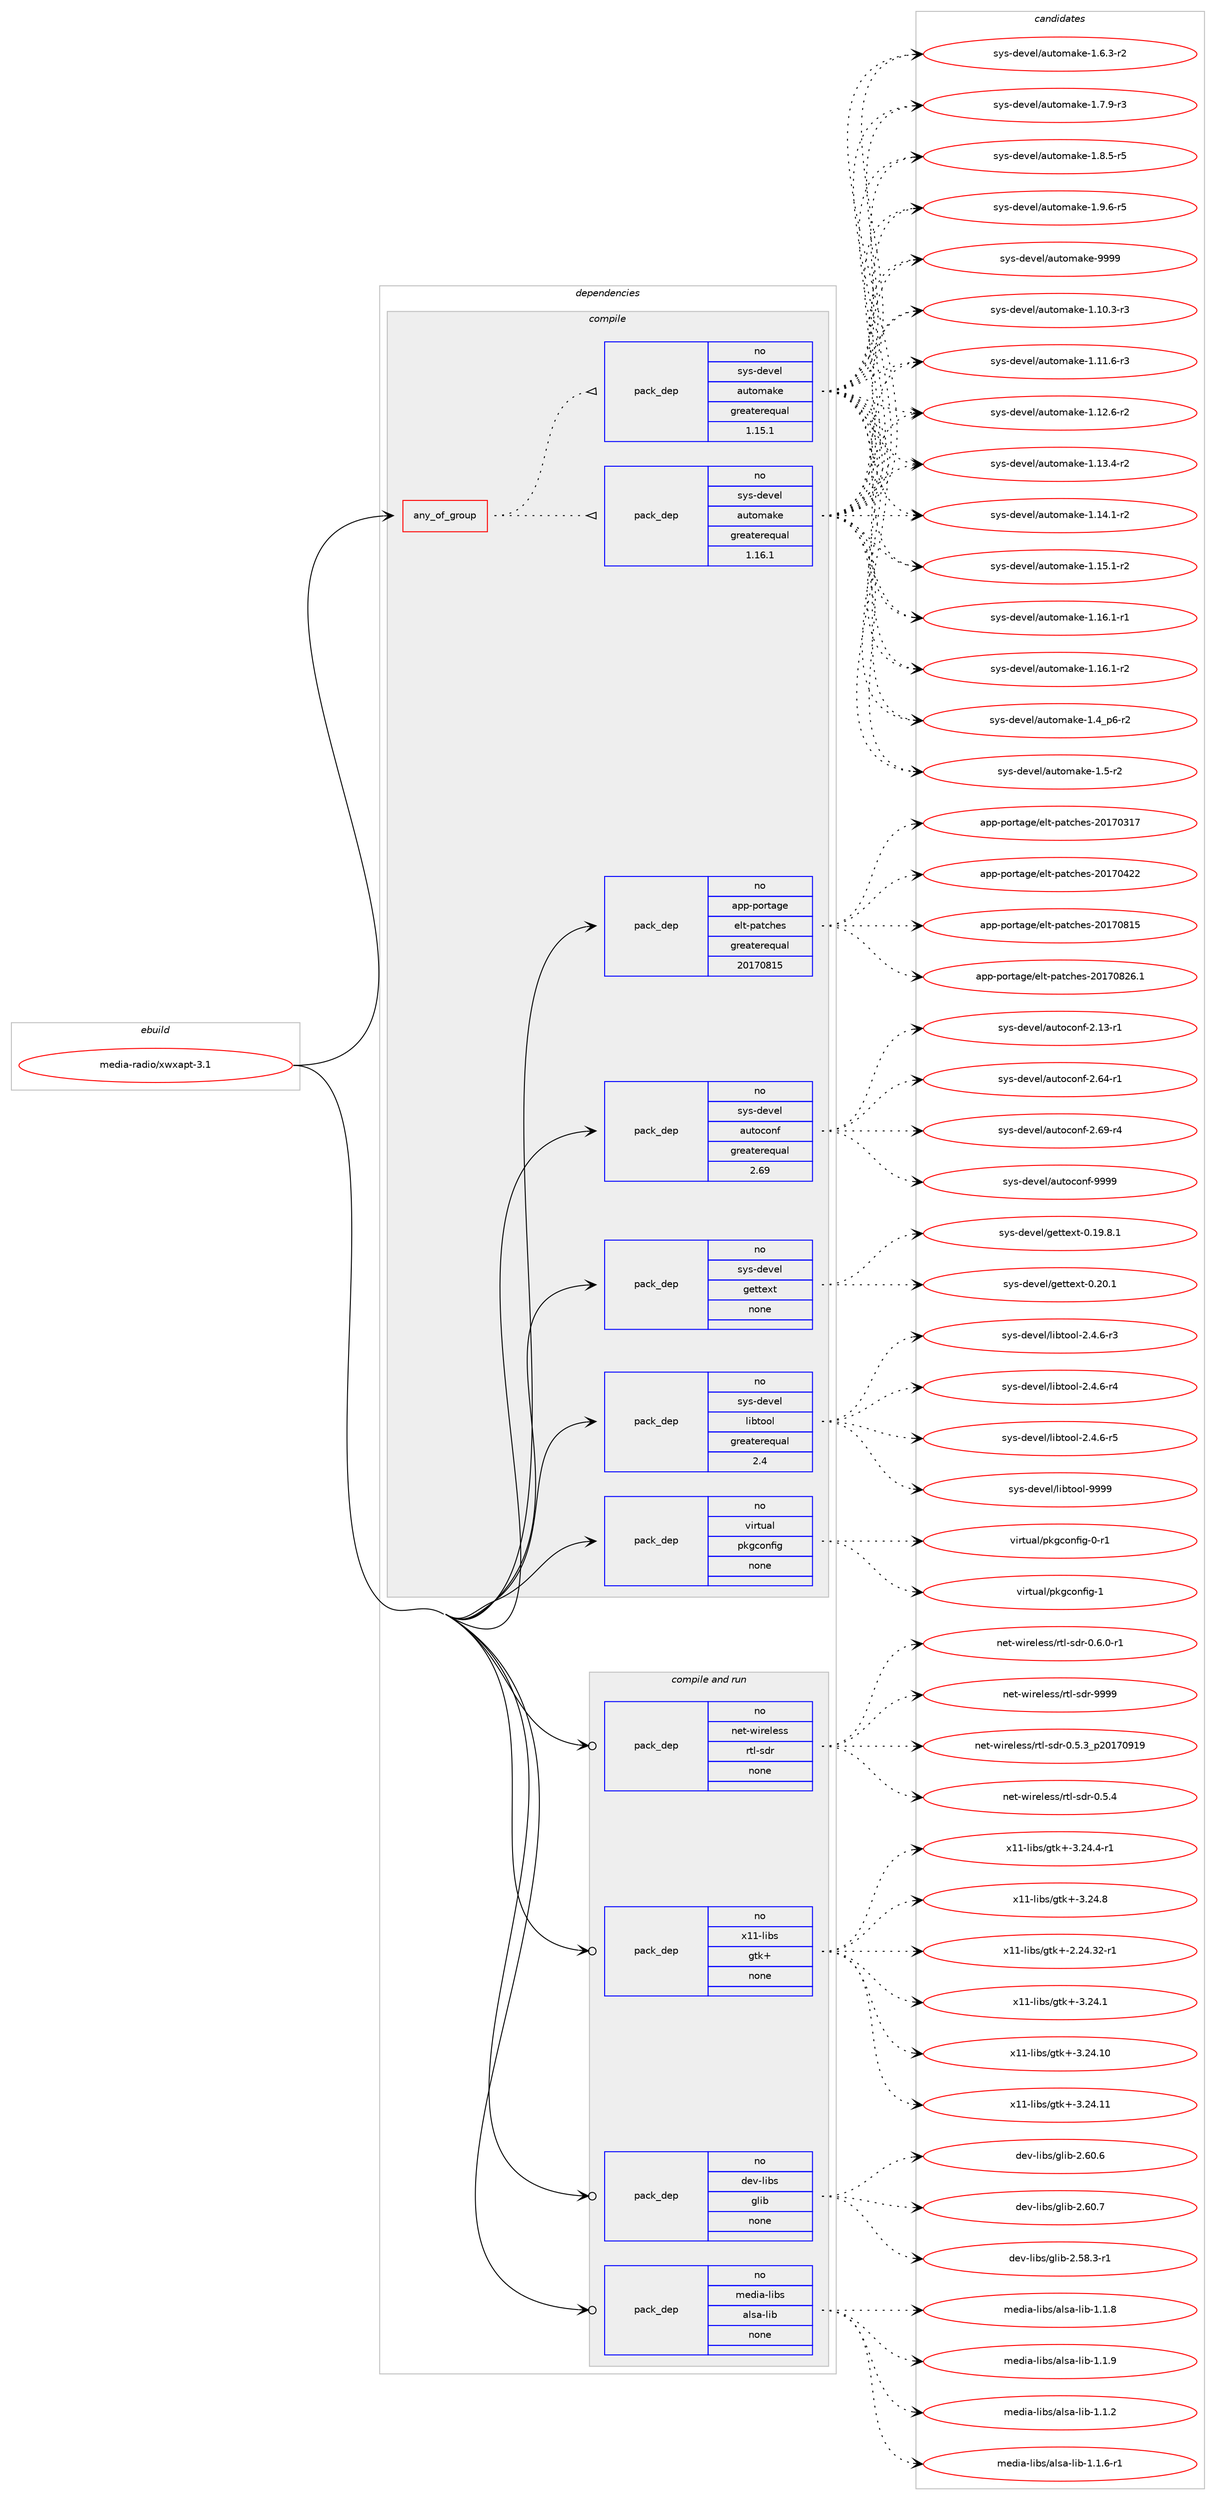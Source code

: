 digraph prolog {

# *************
# Graph options
# *************

newrank=true;
concentrate=true;
compound=true;
graph [rankdir=LR,fontname=Helvetica,fontsize=10,ranksep=1.5];#, ranksep=2.5, nodesep=0.2];
edge  [arrowhead=vee];
node  [fontname=Helvetica,fontsize=10];

# **********
# The ebuild
# **********

subgraph cluster_leftcol {
color=gray;
rank=same;
label=<<i>ebuild</i>>;
id [label="media-radio/xwxapt-3.1", color=red, width=4, href="../media-radio/xwxapt-3.1.svg"];
}

# ****************
# The dependencies
# ****************

subgraph cluster_midcol {
color=gray;
label=<<i>dependencies</i>>;
subgraph cluster_compile {
fillcolor="#eeeeee";
style=filled;
label=<<i>compile</i>>;
subgraph any13468 {
dependency796568 [label=<<TABLE BORDER="0" CELLBORDER="1" CELLSPACING="0" CELLPADDING="4"><TR><TD CELLPADDING="10">any_of_group</TD></TR></TABLE>>, shape=none, color=red];subgraph pack589299 {
dependency796569 [label=<<TABLE BORDER="0" CELLBORDER="1" CELLSPACING="0" CELLPADDING="4" WIDTH="220"><TR><TD ROWSPAN="6" CELLPADDING="30">pack_dep</TD></TR><TR><TD WIDTH="110">no</TD></TR><TR><TD>sys-devel</TD></TR><TR><TD>automake</TD></TR><TR><TD>greaterequal</TD></TR><TR><TD>1.16.1</TD></TR></TABLE>>, shape=none, color=blue];
}
dependency796568:e -> dependency796569:w [weight=20,style="dotted",arrowhead="oinv"];
subgraph pack589300 {
dependency796570 [label=<<TABLE BORDER="0" CELLBORDER="1" CELLSPACING="0" CELLPADDING="4" WIDTH="220"><TR><TD ROWSPAN="6" CELLPADDING="30">pack_dep</TD></TR><TR><TD WIDTH="110">no</TD></TR><TR><TD>sys-devel</TD></TR><TR><TD>automake</TD></TR><TR><TD>greaterequal</TD></TR><TR><TD>1.15.1</TD></TR></TABLE>>, shape=none, color=blue];
}
dependency796568:e -> dependency796570:w [weight=20,style="dotted",arrowhead="oinv"];
}
id:e -> dependency796568:w [weight=20,style="solid",arrowhead="vee"];
subgraph pack589301 {
dependency796571 [label=<<TABLE BORDER="0" CELLBORDER="1" CELLSPACING="0" CELLPADDING="4" WIDTH="220"><TR><TD ROWSPAN="6" CELLPADDING="30">pack_dep</TD></TR><TR><TD WIDTH="110">no</TD></TR><TR><TD>app-portage</TD></TR><TR><TD>elt-patches</TD></TR><TR><TD>greaterequal</TD></TR><TR><TD>20170815</TD></TR></TABLE>>, shape=none, color=blue];
}
id:e -> dependency796571:w [weight=20,style="solid",arrowhead="vee"];
subgraph pack589302 {
dependency796572 [label=<<TABLE BORDER="0" CELLBORDER="1" CELLSPACING="0" CELLPADDING="4" WIDTH="220"><TR><TD ROWSPAN="6" CELLPADDING="30">pack_dep</TD></TR><TR><TD WIDTH="110">no</TD></TR><TR><TD>sys-devel</TD></TR><TR><TD>autoconf</TD></TR><TR><TD>greaterequal</TD></TR><TR><TD>2.69</TD></TR></TABLE>>, shape=none, color=blue];
}
id:e -> dependency796572:w [weight=20,style="solid",arrowhead="vee"];
subgraph pack589303 {
dependency796573 [label=<<TABLE BORDER="0" CELLBORDER="1" CELLSPACING="0" CELLPADDING="4" WIDTH="220"><TR><TD ROWSPAN="6" CELLPADDING="30">pack_dep</TD></TR><TR><TD WIDTH="110">no</TD></TR><TR><TD>sys-devel</TD></TR><TR><TD>gettext</TD></TR><TR><TD>none</TD></TR><TR><TD></TD></TR></TABLE>>, shape=none, color=blue];
}
id:e -> dependency796573:w [weight=20,style="solid",arrowhead="vee"];
subgraph pack589304 {
dependency796574 [label=<<TABLE BORDER="0" CELLBORDER="1" CELLSPACING="0" CELLPADDING="4" WIDTH="220"><TR><TD ROWSPAN="6" CELLPADDING="30">pack_dep</TD></TR><TR><TD WIDTH="110">no</TD></TR><TR><TD>sys-devel</TD></TR><TR><TD>libtool</TD></TR><TR><TD>greaterequal</TD></TR><TR><TD>2.4</TD></TR></TABLE>>, shape=none, color=blue];
}
id:e -> dependency796574:w [weight=20,style="solid",arrowhead="vee"];
subgraph pack589305 {
dependency796575 [label=<<TABLE BORDER="0" CELLBORDER="1" CELLSPACING="0" CELLPADDING="4" WIDTH="220"><TR><TD ROWSPAN="6" CELLPADDING="30">pack_dep</TD></TR><TR><TD WIDTH="110">no</TD></TR><TR><TD>virtual</TD></TR><TR><TD>pkgconfig</TD></TR><TR><TD>none</TD></TR><TR><TD></TD></TR></TABLE>>, shape=none, color=blue];
}
id:e -> dependency796575:w [weight=20,style="solid",arrowhead="vee"];
}
subgraph cluster_compileandrun {
fillcolor="#eeeeee";
style=filled;
label=<<i>compile and run</i>>;
subgraph pack589306 {
dependency796576 [label=<<TABLE BORDER="0" CELLBORDER="1" CELLSPACING="0" CELLPADDING="4" WIDTH="220"><TR><TD ROWSPAN="6" CELLPADDING="30">pack_dep</TD></TR><TR><TD WIDTH="110">no</TD></TR><TR><TD>dev-libs</TD></TR><TR><TD>glib</TD></TR><TR><TD>none</TD></TR><TR><TD></TD></TR></TABLE>>, shape=none, color=blue];
}
id:e -> dependency796576:w [weight=20,style="solid",arrowhead="odotvee"];
subgraph pack589307 {
dependency796577 [label=<<TABLE BORDER="0" CELLBORDER="1" CELLSPACING="0" CELLPADDING="4" WIDTH="220"><TR><TD ROWSPAN="6" CELLPADDING="30">pack_dep</TD></TR><TR><TD WIDTH="110">no</TD></TR><TR><TD>media-libs</TD></TR><TR><TD>alsa-lib</TD></TR><TR><TD>none</TD></TR><TR><TD></TD></TR></TABLE>>, shape=none, color=blue];
}
id:e -> dependency796577:w [weight=20,style="solid",arrowhead="odotvee"];
subgraph pack589308 {
dependency796578 [label=<<TABLE BORDER="0" CELLBORDER="1" CELLSPACING="0" CELLPADDING="4" WIDTH="220"><TR><TD ROWSPAN="6" CELLPADDING="30">pack_dep</TD></TR><TR><TD WIDTH="110">no</TD></TR><TR><TD>net-wireless</TD></TR><TR><TD>rtl-sdr</TD></TR><TR><TD>none</TD></TR><TR><TD></TD></TR></TABLE>>, shape=none, color=blue];
}
id:e -> dependency796578:w [weight=20,style="solid",arrowhead="odotvee"];
subgraph pack589309 {
dependency796579 [label=<<TABLE BORDER="0" CELLBORDER="1" CELLSPACING="0" CELLPADDING="4" WIDTH="220"><TR><TD ROWSPAN="6" CELLPADDING="30">pack_dep</TD></TR><TR><TD WIDTH="110">no</TD></TR><TR><TD>x11-libs</TD></TR><TR><TD>gtk+</TD></TR><TR><TD>none</TD></TR><TR><TD></TD></TR></TABLE>>, shape=none, color=blue];
}
id:e -> dependency796579:w [weight=20,style="solid",arrowhead="odotvee"];
}
subgraph cluster_run {
fillcolor="#eeeeee";
style=filled;
label=<<i>run</i>>;
}
}

# **************
# The candidates
# **************

subgraph cluster_choices {
rank=same;
color=gray;
label=<<i>candidates</i>>;

subgraph choice589299 {
color=black;
nodesep=1;
choice11512111545100101118101108479711711611110997107101454946494846514511451 [label="sys-devel/automake-1.10.3-r3", color=red, width=4,href="../sys-devel/automake-1.10.3-r3.svg"];
choice11512111545100101118101108479711711611110997107101454946494946544511451 [label="sys-devel/automake-1.11.6-r3", color=red, width=4,href="../sys-devel/automake-1.11.6-r3.svg"];
choice11512111545100101118101108479711711611110997107101454946495046544511450 [label="sys-devel/automake-1.12.6-r2", color=red, width=4,href="../sys-devel/automake-1.12.6-r2.svg"];
choice11512111545100101118101108479711711611110997107101454946495146524511450 [label="sys-devel/automake-1.13.4-r2", color=red, width=4,href="../sys-devel/automake-1.13.4-r2.svg"];
choice11512111545100101118101108479711711611110997107101454946495246494511450 [label="sys-devel/automake-1.14.1-r2", color=red, width=4,href="../sys-devel/automake-1.14.1-r2.svg"];
choice11512111545100101118101108479711711611110997107101454946495346494511450 [label="sys-devel/automake-1.15.1-r2", color=red, width=4,href="../sys-devel/automake-1.15.1-r2.svg"];
choice11512111545100101118101108479711711611110997107101454946495446494511449 [label="sys-devel/automake-1.16.1-r1", color=red, width=4,href="../sys-devel/automake-1.16.1-r1.svg"];
choice11512111545100101118101108479711711611110997107101454946495446494511450 [label="sys-devel/automake-1.16.1-r2", color=red, width=4,href="../sys-devel/automake-1.16.1-r2.svg"];
choice115121115451001011181011084797117116111109971071014549465295112544511450 [label="sys-devel/automake-1.4_p6-r2", color=red, width=4,href="../sys-devel/automake-1.4_p6-r2.svg"];
choice11512111545100101118101108479711711611110997107101454946534511450 [label="sys-devel/automake-1.5-r2", color=red, width=4,href="../sys-devel/automake-1.5-r2.svg"];
choice115121115451001011181011084797117116111109971071014549465446514511450 [label="sys-devel/automake-1.6.3-r2", color=red, width=4,href="../sys-devel/automake-1.6.3-r2.svg"];
choice115121115451001011181011084797117116111109971071014549465546574511451 [label="sys-devel/automake-1.7.9-r3", color=red, width=4,href="../sys-devel/automake-1.7.9-r3.svg"];
choice115121115451001011181011084797117116111109971071014549465646534511453 [label="sys-devel/automake-1.8.5-r5", color=red, width=4,href="../sys-devel/automake-1.8.5-r5.svg"];
choice115121115451001011181011084797117116111109971071014549465746544511453 [label="sys-devel/automake-1.9.6-r5", color=red, width=4,href="../sys-devel/automake-1.9.6-r5.svg"];
choice115121115451001011181011084797117116111109971071014557575757 [label="sys-devel/automake-9999", color=red, width=4,href="../sys-devel/automake-9999.svg"];
dependency796569:e -> choice11512111545100101118101108479711711611110997107101454946494846514511451:w [style=dotted,weight="100"];
dependency796569:e -> choice11512111545100101118101108479711711611110997107101454946494946544511451:w [style=dotted,weight="100"];
dependency796569:e -> choice11512111545100101118101108479711711611110997107101454946495046544511450:w [style=dotted,weight="100"];
dependency796569:e -> choice11512111545100101118101108479711711611110997107101454946495146524511450:w [style=dotted,weight="100"];
dependency796569:e -> choice11512111545100101118101108479711711611110997107101454946495246494511450:w [style=dotted,weight="100"];
dependency796569:e -> choice11512111545100101118101108479711711611110997107101454946495346494511450:w [style=dotted,weight="100"];
dependency796569:e -> choice11512111545100101118101108479711711611110997107101454946495446494511449:w [style=dotted,weight="100"];
dependency796569:e -> choice11512111545100101118101108479711711611110997107101454946495446494511450:w [style=dotted,weight="100"];
dependency796569:e -> choice115121115451001011181011084797117116111109971071014549465295112544511450:w [style=dotted,weight="100"];
dependency796569:e -> choice11512111545100101118101108479711711611110997107101454946534511450:w [style=dotted,weight="100"];
dependency796569:e -> choice115121115451001011181011084797117116111109971071014549465446514511450:w [style=dotted,weight="100"];
dependency796569:e -> choice115121115451001011181011084797117116111109971071014549465546574511451:w [style=dotted,weight="100"];
dependency796569:e -> choice115121115451001011181011084797117116111109971071014549465646534511453:w [style=dotted,weight="100"];
dependency796569:e -> choice115121115451001011181011084797117116111109971071014549465746544511453:w [style=dotted,weight="100"];
dependency796569:e -> choice115121115451001011181011084797117116111109971071014557575757:w [style=dotted,weight="100"];
}
subgraph choice589300 {
color=black;
nodesep=1;
choice11512111545100101118101108479711711611110997107101454946494846514511451 [label="sys-devel/automake-1.10.3-r3", color=red, width=4,href="../sys-devel/automake-1.10.3-r3.svg"];
choice11512111545100101118101108479711711611110997107101454946494946544511451 [label="sys-devel/automake-1.11.6-r3", color=red, width=4,href="../sys-devel/automake-1.11.6-r3.svg"];
choice11512111545100101118101108479711711611110997107101454946495046544511450 [label="sys-devel/automake-1.12.6-r2", color=red, width=4,href="../sys-devel/automake-1.12.6-r2.svg"];
choice11512111545100101118101108479711711611110997107101454946495146524511450 [label="sys-devel/automake-1.13.4-r2", color=red, width=4,href="../sys-devel/automake-1.13.4-r2.svg"];
choice11512111545100101118101108479711711611110997107101454946495246494511450 [label="sys-devel/automake-1.14.1-r2", color=red, width=4,href="../sys-devel/automake-1.14.1-r2.svg"];
choice11512111545100101118101108479711711611110997107101454946495346494511450 [label="sys-devel/automake-1.15.1-r2", color=red, width=4,href="../sys-devel/automake-1.15.1-r2.svg"];
choice11512111545100101118101108479711711611110997107101454946495446494511449 [label="sys-devel/automake-1.16.1-r1", color=red, width=4,href="../sys-devel/automake-1.16.1-r1.svg"];
choice11512111545100101118101108479711711611110997107101454946495446494511450 [label="sys-devel/automake-1.16.1-r2", color=red, width=4,href="../sys-devel/automake-1.16.1-r2.svg"];
choice115121115451001011181011084797117116111109971071014549465295112544511450 [label="sys-devel/automake-1.4_p6-r2", color=red, width=4,href="../sys-devel/automake-1.4_p6-r2.svg"];
choice11512111545100101118101108479711711611110997107101454946534511450 [label="sys-devel/automake-1.5-r2", color=red, width=4,href="../sys-devel/automake-1.5-r2.svg"];
choice115121115451001011181011084797117116111109971071014549465446514511450 [label="sys-devel/automake-1.6.3-r2", color=red, width=4,href="../sys-devel/automake-1.6.3-r2.svg"];
choice115121115451001011181011084797117116111109971071014549465546574511451 [label="sys-devel/automake-1.7.9-r3", color=red, width=4,href="../sys-devel/automake-1.7.9-r3.svg"];
choice115121115451001011181011084797117116111109971071014549465646534511453 [label="sys-devel/automake-1.8.5-r5", color=red, width=4,href="../sys-devel/automake-1.8.5-r5.svg"];
choice115121115451001011181011084797117116111109971071014549465746544511453 [label="sys-devel/automake-1.9.6-r5", color=red, width=4,href="../sys-devel/automake-1.9.6-r5.svg"];
choice115121115451001011181011084797117116111109971071014557575757 [label="sys-devel/automake-9999", color=red, width=4,href="../sys-devel/automake-9999.svg"];
dependency796570:e -> choice11512111545100101118101108479711711611110997107101454946494846514511451:w [style=dotted,weight="100"];
dependency796570:e -> choice11512111545100101118101108479711711611110997107101454946494946544511451:w [style=dotted,weight="100"];
dependency796570:e -> choice11512111545100101118101108479711711611110997107101454946495046544511450:w [style=dotted,weight="100"];
dependency796570:e -> choice11512111545100101118101108479711711611110997107101454946495146524511450:w [style=dotted,weight="100"];
dependency796570:e -> choice11512111545100101118101108479711711611110997107101454946495246494511450:w [style=dotted,weight="100"];
dependency796570:e -> choice11512111545100101118101108479711711611110997107101454946495346494511450:w [style=dotted,weight="100"];
dependency796570:e -> choice11512111545100101118101108479711711611110997107101454946495446494511449:w [style=dotted,weight="100"];
dependency796570:e -> choice11512111545100101118101108479711711611110997107101454946495446494511450:w [style=dotted,weight="100"];
dependency796570:e -> choice115121115451001011181011084797117116111109971071014549465295112544511450:w [style=dotted,weight="100"];
dependency796570:e -> choice11512111545100101118101108479711711611110997107101454946534511450:w [style=dotted,weight="100"];
dependency796570:e -> choice115121115451001011181011084797117116111109971071014549465446514511450:w [style=dotted,weight="100"];
dependency796570:e -> choice115121115451001011181011084797117116111109971071014549465546574511451:w [style=dotted,weight="100"];
dependency796570:e -> choice115121115451001011181011084797117116111109971071014549465646534511453:w [style=dotted,weight="100"];
dependency796570:e -> choice115121115451001011181011084797117116111109971071014549465746544511453:w [style=dotted,weight="100"];
dependency796570:e -> choice115121115451001011181011084797117116111109971071014557575757:w [style=dotted,weight="100"];
}
subgraph choice589301 {
color=black;
nodesep=1;
choice97112112451121111141169710310147101108116451129711699104101115455048495548514955 [label="app-portage/elt-patches-20170317", color=red, width=4,href="../app-portage/elt-patches-20170317.svg"];
choice97112112451121111141169710310147101108116451129711699104101115455048495548525050 [label="app-portage/elt-patches-20170422", color=red, width=4,href="../app-portage/elt-patches-20170422.svg"];
choice97112112451121111141169710310147101108116451129711699104101115455048495548564953 [label="app-portage/elt-patches-20170815", color=red, width=4,href="../app-portage/elt-patches-20170815.svg"];
choice971121124511211111411697103101471011081164511297116991041011154550484955485650544649 [label="app-portage/elt-patches-20170826.1", color=red, width=4,href="../app-portage/elt-patches-20170826.1.svg"];
dependency796571:e -> choice97112112451121111141169710310147101108116451129711699104101115455048495548514955:w [style=dotted,weight="100"];
dependency796571:e -> choice97112112451121111141169710310147101108116451129711699104101115455048495548525050:w [style=dotted,weight="100"];
dependency796571:e -> choice97112112451121111141169710310147101108116451129711699104101115455048495548564953:w [style=dotted,weight="100"];
dependency796571:e -> choice971121124511211111411697103101471011081164511297116991041011154550484955485650544649:w [style=dotted,weight="100"];
}
subgraph choice589302 {
color=black;
nodesep=1;
choice1151211154510010111810110847971171161119911111010245504649514511449 [label="sys-devel/autoconf-2.13-r1", color=red, width=4,href="../sys-devel/autoconf-2.13-r1.svg"];
choice1151211154510010111810110847971171161119911111010245504654524511449 [label="sys-devel/autoconf-2.64-r1", color=red, width=4,href="../sys-devel/autoconf-2.64-r1.svg"];
choice1151211154510010111810110847971171161119911111010245504654574511452 [label="sys-devel/autoconf-2.69-r4", color=red, width=4,href="../sys-devel/autoconf-2.69-r4.svg"];
choice115121115451001011181011084797117116111991111101024557575757 [label="sys-devel/autoconf-9999", color=red, width=4,href="../sys-devel/autoconf-9999.svg"];
dependency796572:e -> choice1151211154510010111810110847971171161119911111010245504649514511449:w [style=dotted,weight="100"];
dependency796572:e -> choice1151211154510010111810110847971171161119911111010245504654524511449:w [style=dotted,weight="100"];
dependency796572:e -> choice1151211154510010111810110847971171161119911111010245504654574511452:w [style=dotted,weight="100"];
dependency796572:e -> choice115121115451001011181011084797117116111991111101024557575757:w [style=dotted,weight="100"];
}
subgraph choice589303 {
color=black;
nodesep=1;
choice1151211154510010111810110847103101116116101120116454846495746564649 [label="sys-devel/gettext-0.19.8.1", color=red, width=4,href="../sys-devel/gettext-0.19.8.1.svg"];
choice115121115451001011181011084710310111611610112011645484650484649 [label="sys-devel/gettext-0.20.1", color=red, width=4,href="../sys-devel/gettext-0.20.1.svg"];
dependency796573:e -> choice1151211154510010111810110847103101116116101120116454846495746564649:w [style=dotted,weight="100"];
dependency796573:e -> choice115121115451001011181011084710310111611610112011645484650484649:w [style=dotted,weight="100"];
}
subgraph choice589304 {
color=black;
nodesep=1;
choice1151211154510010111810110847108105981161111111084550465246544511451 [label="sys-devel/libtool-2.4.6-r3", color=red, width=4,href="../sys-devel/libtool-2.4.6-r3.svg"];
choice1151211154510010111810110847108105981161111111084550465246544511452 [label="sys-devel/libtool-2.4.6-r4", color=red, width=4,href="../sys-devel/libtool-2.4.6-r4.svg"];
choice1151211154510010111810110847108105981161111111084550465246544511453 [label="sys-devel/libtool-2.4.6-r5", color=red, width=4,href="../sys-devel/libtool-2.4.6-r5.svg"];
choice1151211154510010111810110847108105981161111111084557575757 [label="sys-devel/libtool-9999", color=red, width=4,href="../sys-devel/libtool-9999.svg"];
dependency796574:e -> choice1151211154510010111810110847108105981161111111084550465246544511451:w [style=dotted,weight="100"];
dependency796574:e -> choice1151211154510010111810110847108105981161111111084550465246544511452:w [style=dotted,weight="100"];
dependency796574:e -> choice1151211154510010111810110847108105981161111111084550465246544511453:w [style=dotted,weight="100"];
dependency796574:e -> choice1151211154510010111810110847108105981161111111084557575757:w [style=dotted,weight="100"];
}
subgraph choice589305 {
color=black;
nodesep=1;
choice11810511411611797108471121071039911111010210510345484511449 [label="virtual/pkgconfig-0-r1", color=red, width=4,href="../virtual/pkgconfig-0-r1.svg"];
choice1181051141161179710847112107103991111101021051034549 [label="virtual/pkgconfig-1", color=red, width=4,href="../virtual/pkgconfig-1.svg"];
dependency796575:e -> choice11810511411611797108471121071039911111010210510345484511449:w [style=dotted,weight="100"];
dependency796575:e -> choice1181051141161179710847112107103991111101021051034549:w [style=dotted,weight="100"];
}
subgraph choice589306 {
color=black;
nodesep=1;
choice10010111845108105981154710310810598455046535646514511449 [label="dev-libs/glib-2.58.3-r1", color=red, width=4,href="../dev-libs/glib-2.58.3-r1.svg"];
choice1001011184510810598115471031081059845504654484654 [label="dev-libs/glib-2.60.6", color=red, width=4,href="../dev-libs/glib-2.60.6.svg"];
choice1001011184510810598115471031081059845504654484655 [label="dev-libs/glib-2.60.7", color=red, width=4,href="../dev-libs/glib-2.60.7.svg"];
dependency796576:e -> choice10010111845108105981154710310810598455046535646514511449:w [style=dotted,weight="100"];
dependency796576:e -> choice1001011184510810598115471031081059845504654484654:w [style=dotted,weight="100"];
dependency796576:e -> choice1001011184510810598115471031081059845504654484655:w [style=dotted,weight="100"];
}
subgraph choice589307 {
color=black;
nodesep=1;
choice1091011001059745108105981154797108115974510810598454946494650 [label="media-libs/alsa-lib-1.1.2", color=red, width=4,href="../media-libs/alsa-lib-1.1.2.svg"];
choice10910110010597451081059811547971081159745108105984549464946544511449 [label="media-libs/alsa-lib-1.1.6-r1", color=red, width=4,href="../media-libs/alsa-lib-1.1.6-r1.svg"];
choice1091011001059745108105981154797108115974510810598454946494656 [label="media-libs/alsa-lib-1.1.8", color=red, width=4,href="../media-libs/alsa-lib-1.1.8.svg"];
choice1091011001059745108105981154797108115974510810598454946494657 [label="media-libs/alsa-lib-1.1.9", color=red, width=4,href="../media-libs/alsa-lib-1.1.9.svg"];
dependency796577:e -> choice1091011001059745108105981154797108115974510810598454946494650:w [style=dotted,weight="100"];
dependency796577:e -> choice10910110010597451081059811547971081159745108105984549464946544511449:w [style=dotted,weight="100"];
dependency796577:e -> choice1091011001059745108105981154797108115974510810598454946494656:w [style=dotted,weight="100"];
dependency796577:e -> choice1091011001059745108105981154797108115974510810598454946494657:w [style=dotted,weight="100"];
}
subgraph choice589308 {
color=black;
nodesep=1;
choice110101116451191051141011081011151154711411610845115100114454846534651951125048495548574957 [label="net-wireless/rtl-sdr-0.5.3_p20170919", color=red, width=4,href="../net-wireless/rtl-sdr-0.5.3_p20170919.svg"];
choice110101116451191051141011081011151154711411610845115100114454846534652 [label="net-wireless/rtl-sdr-0.5.4", color=red, width=4,href="../net-wireless/rtl-sdr-0.5.4.svg"];
choice1101011164511910511410110810111511547114116108451151001144548465446484511449 [label="net-wireless/rtl-sdr-0.6.0-r1", color=red, width=4,href="../net-wireless/rtl-sdr-0.6.0-r1.svg"];
choice1101011164511910511410110810111511547114116108451151001144557575757 [label="net-wireless/rtl-sdr-9999", color=red, width=4,href="../net-wireless/rtl-sdr-9999.svg"];
dependency796578:e -> choice110101116451191051141011081011151154711411610845115100114454846534651951125048495548574957:w [style=dotted,weight="100"];
dependency796578:e -> choice110101116451191051141011081011151154711411610845115100114454846534652:w [style=dotted,weight="100"];
dependency796578:e -> choice1101011164511910511410110810111511547114116108451151001144548465446484511449:w [style=dotted,weight="100"];
dependency796578:e -> choice1101011164511910511410110810111511547114116108451151001144557575757:w [style=dotted,weight="100"];
}
subgraph choice589309 {
color=black;
nodesep=1;
choice12049494510810598115471031161074345504650524651504511449 [label="x11-libs/gtk+-2.24.32-r1", color=red, width=4,href="../x11-libs/gtk+-2.24.32-r1.svg"];
choice12049494510810598115471031161074345514650524649 [label="x11-libs/gtk+-3.24.1", color=red, width=4,href="../x11-libs/gtk+-3.24.1.svg"];
choice1204949451081059811547103116107434551465052464948 [label="x11-libs/gtk+-3.24.10", color=red, width=4,href="../x11-libs/gtk+-3.24.10.svg"];
choice1204949451081059811547103116107434551465052464949 [label="x11-libs/gtk+-3.24.11", color=red, width=4,href="../x11-libs/gtk+-3.24.11.svg"];
choice120494945108105981154710311610743455146505246524511449 [label="x11-libs/gtk+-3.24.4-r1", color=red, width=4,href="../x11-libs/gtk+-3.24.4-r1.svg"];
choice12049494510810598115471031161074345514650524656 [label="x11-libs/gtk+-3.24.8", color=red, width=4,href="../x11-libs/gtk+-3.24.8.svg"];
dependency796579:e -> choice12049494510810598115471031161074345504650524651504511449:w [style=dotted,weight="100"];
dependency796579:e -> choice12049494510810598115471031161074345514650524649:w [style=dotted,weight="100"];
dependency796579:e -> choice1204949451081059811547103116107434551465052464948:w [style=dotted,weight="100"];
dependency796579:e -> choice1204949451081059811547103116107434551465052464949:w [style=dotted,weight="100"];
dependency796579:e -> choice120494945108105981154710311610743455146505246524511449:w [style=dotted,weight="100"];
dependency796579:e -> choice12049494510810598115471031161074345514650524656:w [style=dotted,weight="100"];
}
}

}
